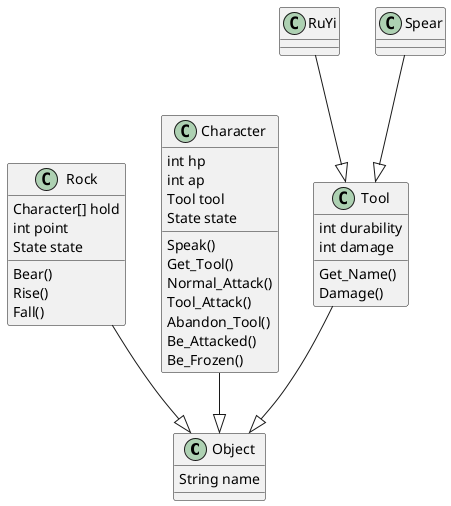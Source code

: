 @startuml

class Object
{
    String name
}

class Rock
{
    Character[] hold
    int point
    State state

    Bear()
    Rise()
    Fall()
}

class Character
{
    int hp
    int ap
    Tool tool
    State state

    Speak()
    Get_Tool()
    Normal_Attack()
    Tool_Attack()
    Abandon_Tool()
    Be_Attacked()
    Be_Frozen()

}

class Tool
{
    int durability
    int damage

    Get_Name()
    Damage()
}

class RuYi

class Spear

Character --|> Object
Rock --|> Object
Tool --|> Object
RuYi --|> Tool
Spear --|> Tool

@enduml